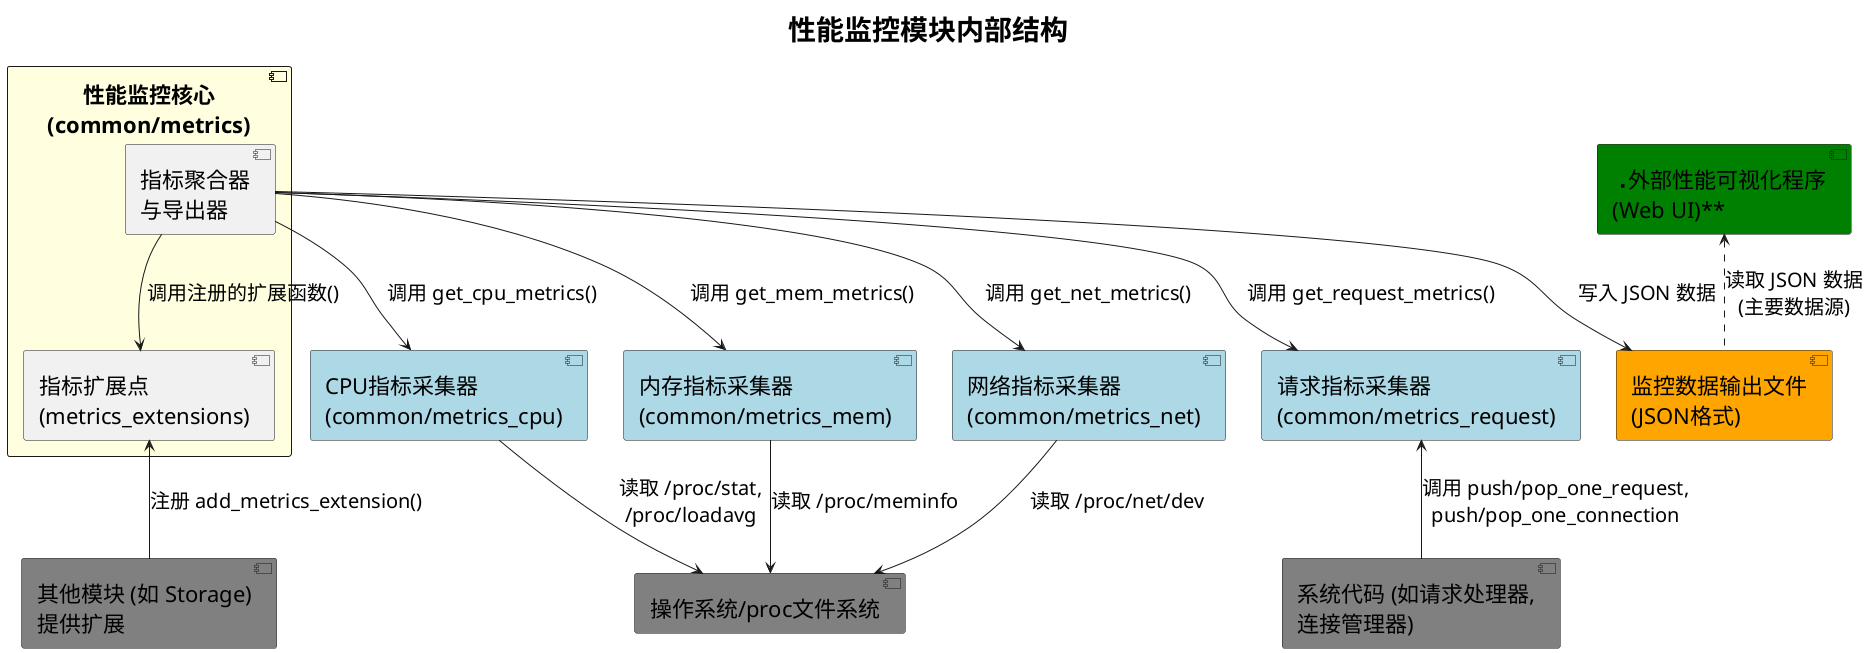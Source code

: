 @startuml

skinparam TitleFontSize 28
skinparam ComponentFontSize 22
skinparam ArrowFontSize 20

title 性能监控模块内部结构

component [性能监控核心\n(common/metrics)] as MetricsCore #LightYellow {
  component [指标聚合器\n与导出器] as AggregatorExporter
  component [指标扩展点\n(metrics_extensions)] as Extensions
}

component [CPU指标采集器\n(common/metrics_cpu)] as CPUCollector #lightblue
component [内存指标采集器\n(common/metrics_mem)] as MemCollector #lightblue
component [网络指标采集器\n(common/metrics_net)] as NetCollector #lightblue
component [请求指标采集器\n(common/metrics_request)] as RequestCollector #lightblue

[操作系统/proc文件系统] as ProcFS #grey
[系统代码 (如请求处理器,\n连接管理器)] as InstrumentedCode #grey
[其他模块 (如 Storage)\n提供扩展] as CustomMetricsSource #grey
[监控数据输出文件\n(JSON格式)] as MetricsFile #orange
[**外部性能可视化程序\n(Web UI)**] as WebUIVisualizer #Green

AggregatorExporter --> CPUCollector : 调用 get_cpu_metrics()
AggregatorExporter --> MemCollector : 调用 get_mem_metrics()
AggregatorExporter --> NetCollector : 调用 get_net_metrics()
AggregatorExporter --> RequestCollector : 调用 get_request_metrics()
AggregatorExporter --> Extensions : 调用注册的扩展函数()
AggregatorExporter --> MetricsFile : 写入 JSON 数据

CPUCollector --> ProcFS : 读取 /proc/stat,\n/proc/loadavg
MemCollector --> ProcFS : 读取 /proc/meminfo
NetCollector --> ProcFS : 读取 /proc/net/dev

RequestCollector <-- InstrumentedCode : 调用 push/pop_one_request,\npush/pop_one_connection

Extensions <-- CustomMetricsSource : 注册 add_metrics_extension()

WebUIVisualizer <.. MetricsFile : 读取 JSON 数据\n(主要数据源)

@enduml


@startuml
skinparam TitleFontSize 28
skinparam ParticipantFontSize 22
skinparam ArrowFontSize 20
skinparam BoxFontSize 20 ' In case there are any implicit boxes or frames

title 指标采集与导出流程 (common/metrics)

participant "metrics 协程\n(do_metrics)" as MetricAggregator #LightYellow
participant "请求指标采集器\n(common/metrics_request)" as RequestCollector #lightblue
participant "CPU指标采集器\n(common/metrics_cpu)" as CPUCollector #lightblue
participant "内存指标采集器\n(common/metrics_mem)" as MemCollector #lightblue
participant "网络指标采集器\n(common/metrics_net)" as NetCollector #lightblue
participant "指标扩展\n(metrics_extensions)" as Extensions #LightGreen
participant "全局指标 JSON\n(common_detail::metrics)" as GlobalMetrics #Pink
participant "输出文件\n(JSON)" as OutFile #orange
participant "定时器" as Timer

MetricAggregator -> Timer : 1. 设置 1s 定时器
activate Timer
Timer --> MetricAggregator : 2. 定时器到期
deactivate Timer

MetricAggregator -> RequestCollector : 3. 调用 get_request_metrics()
activate RequestCollector
RequestCollector --> MetricAggregator : 4. 返回请求指标 JSON
deactivate RequestCollector

MetricAggregator -> CPUCollector : 5. 调用 get_cpu_metrics()
activate CPUCollector
CPUCollector --> MetricAggregator : 6. 返回 CPU 指标 JSON
deactivate CPUCollector

MetricAggregator -> MemCollector : 7. 调用 get_mem_metrics()
activate MemCollector
MemCollector --> MetricAggregator : 8. 返回内存指标 JSON
deactivate MemCollector

MetricAggregator -> NetCollector : 9. 调用 get_net_metrics()
activate NetCollector
NetCollector --> MetricAggregator : 10. 返回网络指标 JSON
deactivate NetCollector

MetricAggregator -> Extensions : 11. 遍历并调用注册的扩展函数
activate Extensions
Extensions --> MetricAggregator : 12. 返回扩展指标 JSON
deactivate Extensions

MetricAggregator -> GlobalMetrics : 13. 加锁并更新全局指标 JSON
activate GlobalMetrics
deactivate GlobalMetrics

MetricAggregator -> OutFile : 14. 打开输出文件
activate OutFile
OutFile --> MetricAggregator : 文件句柄
deactivate OutFile

MetricAggregator -> OutFile : 15. 将全局指标 JSON 写入文件 (格式化)
activate OutFile
deactivate OutFile

MetricAggregator -> OutFile : 16. 关闭文件
activate OutFile
deactivate OutFile

MetricAggregator -> MetricAggregator : 继续循环 (返回步骤 1)

@enduml